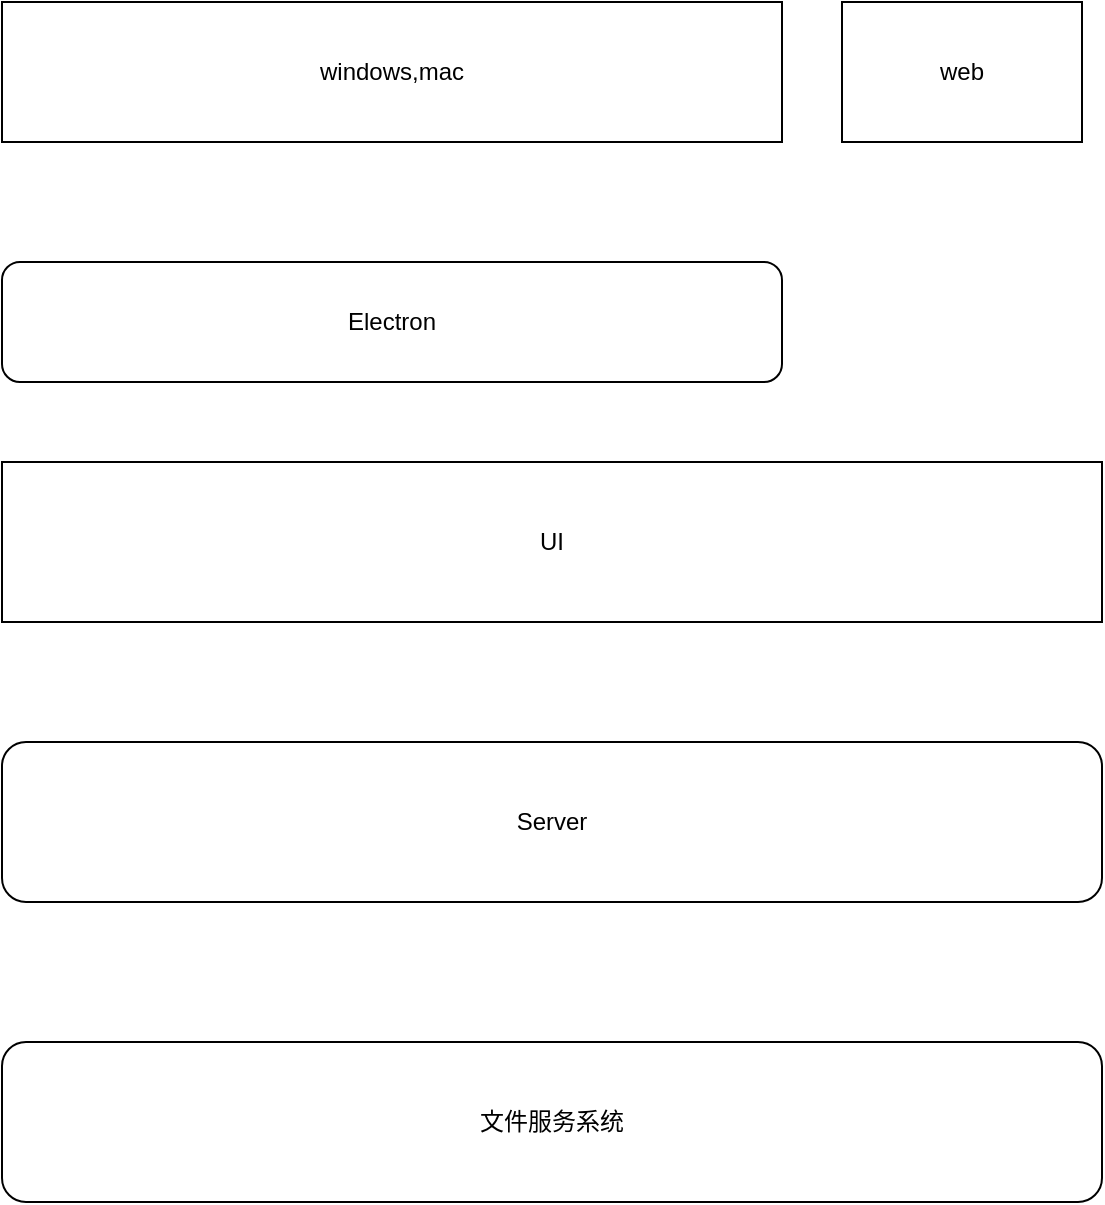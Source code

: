 <mxfile version="20.2.6" type="github">
  <diagram id="Sgu2NcyFhfM4XNRdF8qw" name="第 1 页">
    <mxGraphModel dx="1947" dy="1104" grid="1" gridSize="10" guides="1" tooltips="1" connect="1" arrows="1" fold="1" page="1" pageScale="1" pageWidth="827" pageHeight="1169" math="0" shadow="0">
      <root>
        <mxCell id="0" />
        <mxCell id="1" parent="0" />
        <mxCell id="DIT93sAy_Zp05x9_H9E--1" value="web" style="rounded=0;whiteSpace=wrap;html=1;" parent="1" vertex="1">
          <mxGeometry x="590" y="170" width="120" height="70" as="geometry" />
        </mxCell>
        <mxCell id="DIT93sAy_Zp05x9_H9E--2" value="Server" style="rounded=1;whiteSpace=wrap;html=1;" parent="1" vertex="1">
          <mxGeometry x="170" y="540" width="550" height="80" as="geometry" />
        </mxCell>
        <mxCell id="DIT93sAy_Zp05x9_H9E--3" value="windows,mac" style="rounded=0;whiteSpace=wrap;html=1;" parent="1" vertex="1">
          <mxGeometry x="170" y="170" width="390" height="70" as="geometry" />
        </mxCell>
        <mxCell id="z2zrC1ORboyMRxOdTAVu-1" value="Electron" style="rounded=1;whiteSpace=wrap;html=1;" vertex="1" parent="1">
          <mxGeometry x="170" y="300" width="390" height="60" as="geometry" />
        </mxCell>
        <mxCell id="z2zrC1ORboyMRxOdTAVu-2" value="UI" style="rounded=0;whiteSpace=wrap;html=1;" vertex="1" parent="1">
          <mxGeometry x="170" y="400" width="550" height="80" as="geometry" />
        </mxCell>
        <mxCell id="z2zrC1ORboyMRxOdTAVu-3" value="文件服务系统" style="rounded=1;whiteSpace=wrap;html=1;" vertex="1" parent="1">
          <mxGeometry x="170" y="690" width="550" height="80" as="geometry" />
        </mxCell>
      </root>
    </mxGraphModel>
  </diagram>
</mxfile>
